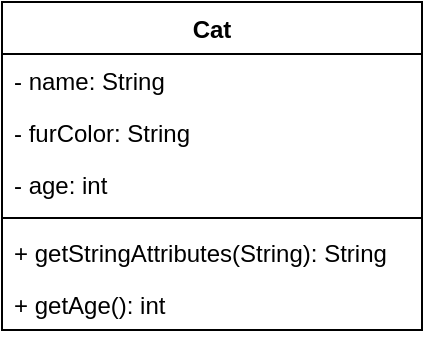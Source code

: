 <mxfile>
    <diagram name="Cat_1" id="0cNxYirCoF3FAIngxuJC">
        <mxGraphModel dx="321" dy="352" grid="1" gridSize="10" guides="0" tooltips="1" connect="0" arrows="0" fold="1" page="1" pageScale="1" pageWidth="827" pageHeight="1169" math="0" shadow="0">
            <root>
                <mxCell id="2RfNIHYXHJ-OlTvXYvh6-0"/>
                <mxCell id="2RfNIHYXHJ-OlTvXYvh6-1" parent="2RfNIHYXHJ-OlTvXYvh6-0"/>
                <mxCell id="2RfNIHYXHJ-OlTvXYvh6-2" value="Cat" style="swimlane;fontStyle=1;align=center;verticalAlign=top;childLayout=stackLayout;horizontal=1;startSize=26;horizontalStack=0;resizeParent=1;resizeParentMax=0;resizeLast=0;collapsible=1;marginBottom=0;fillColor=default;strokeColor=default;" parent="2RfNIHYXHJ-OlTvXYvh6-1" vertex="1">
                    <mxGeometry x="30" y="80" width="210" height="164" as="geometry">
                        <mxRectangle x="30" y="80" width="100" height="26" as="alternateBounds"/>
                    </mxGeometry>
                </mxCell>
                <mxCell id="2RfNIHYXHJ-OlTvXYvh6-3" value="- name: String" style="text;strokeColor=none;fillColor=none;align=left;verticalAlign=top;spacingLeft=4;spacingRight=4;overflow=hidden;rotatable=0;points=[[0,0.5],[1,0.5]];portConstraint=eastwest;" parent="2RfNIHYXHJ-OlTvXYvh6-2" vertex="1">
                    <mxGeometry y="26" width="210" height="26" as="geometry"/>
                </mxCell>
                <mxCell id="2RfNIHYXHJ-OlTvXYvh6-4" value="- furColor: String" style="text;strokeColor=none;fillColor=none;align=left;verticalAlign=top;spacingLeft=4;spacingRight=4;overflow=hidden;rotatable=0;points=[[0,0.5],[1,0.5]];portConstraint=eastwest;" parent="2RfNIHYXHJ-OlTvXYvh6-2" vertex="1">
                    <mxGeometry y="52" width="210" height="26" as="geometry"/>
                </mxCell>
                <mxCell id="2RfNIHYXHJ-OlTvXYvh6-5" value="- age: int" style="text;strokeColor=none;fillColor=none;align=left;verticalAlign=top;spacingLeft=4;spacingRight=4;overflow=hidden;rotatable=0;points=[[0,0.5],[1,0.5]];portConstraint=eastwest;" parent="2RfNIHYXHJ-OlTvXYvh6-2" vertex="1">
                    <mxGeometry y="78" width="210" height="26" as="geometry"/>
                </mxCell>
                <mxCell id="2RfNIHYXHJ-OlTvXYvh6-6" value="" style="line;strokeWidth=1;fillColor=none;align=left;verticalAlign=middle;spacingTop=-1;spacingLeft=3;spacingRight=3;rotatable=0;labelPosition=right;points=[];portConstraint=eastwest;" parent="2RfNIHYXHJ-OlTvXYvh6-2" vertex="1">
                    <mxGeometry y="104" width="210" height="8" as="geometry"/>
                </mxCell>
                <mxCell id="2RfNIHYXHJ-OlTvXYvh6-7" value="+ getStringAttributes(String): String" style="text;strokeColor=none;fillColor=none;align=left;verticalAlign=top;spacingLeft=4;spacingRight=4;overflow=hidden;rotatable=0;points=[[0,0.5],[1,0.5]];portConstraint=eastwest;" parent="2RfNIHYXHJ-OlTvXYvh6-2" vertex="1">
                    <mxGeometry y="112" width="210" height="26" as="geometry"/>
                </mxCell>
                <mxCell id="2RfNIHYXHJ-OlTvXYvh6-9" value="+ getAge(): int" style="text;strokeColor=none;fillColor=none;align=left;verticalAlign=top;spacingLeft=4;spacingRight=4;overflow=hidden;rotatable=0;points=[[0,0.5],[1,0.5]];portConstraint=eastwest;" parent="2RfNIHYXHJ-OlTvXYvh6-2" vertex="1">
                    <mxGeometry y="138" width="210" height="26" as="geometry"/>
                </mxCell>
            </root>
        </mxGraphModel>
    </diagram>
    <diagram name="Cat_2" id="xhIRNsJ05YR9n5b2h-o0">
        <mxGraphModel dx="518" dy="437" grid="1" gridSize="10" guides="1" tooltips="1" connect="1" arrows="1" fold="1" page="1" pageScale="1" pageWidth="827" pageHeight="1169" math="0" shadow="0">
            <root>
                <mxCell id="XFF1efjOaS3Mmj5Ojrwr-0"/>
                <mxCell id="XFF1efjOaS3Mmj5Ojrwr-1" parent="XFF1efjOaS3Mmj5Ojrwr-0"/>
                <mxCell id="XFF1efjOaS3Mmj5Ojrwr-2" value="Cat" style="swimlane;fontStyle=1;align=center;verticalAlign=top;childLayout=stackLayout;horizontal=1;startSize=26;horizontalStack=0;resizeParent=1;resizeParentMax=0;resizeLast=0;collapsible=1;marginBottom=0;" parent="XFF1efjOaS3Mmj5Ojrwr-1" vertex="1">
                    <mxGeometry x="320" y="90" width="210" height="242" as="geometry">
                        <mxRectangle x="500" y="110" width="100" height="26" as="alternateBounds"/>
                    </mxGeometry>
                </mxCell>
                <mxCell id="XFF1efjOaS3Mmj5Ojrwr-3" value="- name: String" style="text;strokeColor=none;fillColor=none;align=left;verticalAlign=top;spacingLeft=4;spacingRight=4;overflow=hidden;rotatable=0;points=[[0,0.5],[1,0.5]];portConstraint=eastwest;" parent="XFF1efjOaS3Mmj5Ojrwr-2" vertex="1">
                    <mxGeometry y="26" width="210" height="26" as="geometry"/>
                </mxCell>
                <mxCell id="XFF1efjOaS3Mmj5Ojrwr-4" value="- furColor: String" style="text;strokeColor=none;fillColor=none;align=left;verticalAlign=top;spacingLeft=4;spacingRight=4;overflow=hidden;rotatable=0;points=[[0,0.5],[1,0.5]];portConstraint=eastwest;" parent="XFF1efjOaS3Mmj5Ojrwr-2" vertex="1">
                    <mxGeometry y="52" width="210" height="26" as="geometry"/>
                </mxCell>
                <mxCell id="XFF1efjOaS3Mmj5Ojrwr-5" value="- age: int" style="text;strokeColor=none;fillColor=none;align=left;verticalAlign=top;spacingLeft=4;spacingRight=4;overflow=hidden;rotatable=0;points=[[0,0.5],[1,0.5]];portConstraint=eastwest;" parent="XFF1efjOaS3Mmj5Ojrwr-2" vertex="1">
                    <mxGeometry y="78" width="210" height="26" as="geometry"/>
                </mxCell>
                <mxCell id="l7gWTdW5mP3U2acUqzkG-0" value="- isFemale: boolean" style="text;strokeColor=none;fillColor=none;align=left;verticalAlign=top;spacingLeft=4;spacingRight=4;overflow=hidden;rotatable=0;points=[[0,0.5],[1,0.5]];portConstraint=eastwest;" parent="XFF1efjOaS3Mmj5Ojrwr-2" vertex="1">
                    <mxGeometry y="104" width="210" height="26" as="geometry"/>
                </mxCell>
                <mxCell id="l7gWTdW5mP3U2acUqzkG-1" value="- counter: int" style="text;strokeColor=none;fillColor=none;align=left;verticalAlign=top;spacingLeft=4;spacingRight=4;overflow=hidden;rotatable=0;points=[[0,0.5],[1,0.5]];portConstraint=eastwest;" parent="XFF1efjOaS3Mmj5Ojrwr-2" vertex="1">
                    <mxGeometry y="130" width="210" height="26" as="geometry"/>
                </mxCell>
                <mxCell id="XFF1efjOaS3Mmj5Ojrwr-6" value="" style="line;strokeWidth=1;fillColor=none;align=left;verticalAlign=middle;spacingTop=-1;spacingLeft=3;spacingRight=3;rotatable=0;labelPosition=right;points=[];portConstraint=eastwest;" parent="XFF1efjOaS3Mmj5Ojrwr-2" vertex="1">
                    <mxGeometry y="156" width="210" height="8" as="geometry"/>
                </mxCell>
                <mxCell id="XFF1efjOaS3Mmj5Ojrwr-7" value="+ getStringAttributes(String): String" style="text;strokeColor=none;fillColor=none;align=left;verticalAlign=top;spacingLeft=4;spacingRight=4;overflow=hidden;rotatable=0;points=[[0,0.5],[1,0.5]];portConstraint=eastwest;" parent="XFF1efjOaS3Mmj5Ojrwr-2" vertex="1">
                    <mxGeometry y="164" width="210" height="26" as="geometry"/>
                </mxCell>
                <mxCell id="XFF1efjOaS3Mmj5Ojrwr-8" value="+ getAge(): String" style="text;strokeColor=none;fillColor=none;align=left;verticalAlign=top;spacingLeft=4;spacingRight=4;overflow=hidden;rotatable=0;points=[[0,0.5],[1,0.5]];portConstraint=eastwest;" parent="XFF1efjOaS3Mmj5Ojrwr-2" vertex="1">
                    <mxGeometry y="190" width="210" height="26" as="geometry"/>
                </mxCell>
                <mxCell id="l7gWTdW5mP3U2acUqzkG-2" value="- checkEscalationLevel(): String" style="text;strokeColor=none;fillColor=none;align=left;verticalAlign=top;spacingLeft=4;spacingRight=4;overflow=hidden;rotatable=0;points=[[0,0.5],[1,0.5]];portConstraint=eastwest;" parent="XFF1efjOaS3Mmj5Ojrwr-2" vertex="1">
                    <mxGeometry y="216" width="210" height="26" as="geometry"/>
                </mxCell>
            </root>
        </mxGraphModel>
    </diagram>
    <diagram id="P6SVVj2GZGDJVaNIHx3e" name="Cat_Tomcat">
        <mxGraphModel dx="668" dy="437" grid="1" gridSize="10" guides="1" tooltips="1" connect="1" arrows="1" fold="1" page="1" pageScale="1" pageWidth="827" pageHeight="1169" math="0" shadow="0">
            <root>
                <mxCell id="-v_ZbFPh3BcN1UveoeNI-0"/>
                <mxCell id="-v_ZbFPh3BcN1UveoeNI-1" parent="-v_ZbFPh3BcN1UveoeNI-0"/>
                <mxCell id="n9QD7yVhZFsjmtsw4HnY-0" value="Cat" style="swimlane;fontStyle=1;align=center;verticalAlign=top;childLayout=stackLayout;horizontal=1;startSize=26;horizontalStack=0;resizeParent=1;resizeParentMax=0;resizeLast=0;collapsible=1;marginBottom=0;" parent="-v_ZbFPh3BcN1UveoeNI-1" vertex="1">
                    <mxGeometry x="30" y="90" width="210" height="216" as="geometry">
                        <mxRectangle x="500" y="110" width="100" height="26" as="alternateBounds"/>
                    </mxGeometry>
                </mxCell>
                <mxCell id="n9QD7yVhZFsjmtsw4HnY-1" value="- name: String" style="text;strokeColor=none;fillColor=none;align=left;verticalAlign=top;spacingLeft=4;spacingRight=4;overflow=hidden;rotatable=0;points=[[0,0.5],[1,0.5]];portConstraint=eastwest;" parent="n9QD7yVhZFsjmtsw4HnY-0" vertex="1">
                    <mxGeometry y="26" width="210" height="26" as="geometry"/>
                </mxCell>
                <mxCell id="n9QD7yVhZFsjmtsw4HnY-2" value="- furColor: String" style="text;strokeColor=none;fillColor=none;align=left;verticalAlign=top;spacingLeft=4;spacingRight=4;overflow=hidden;rotatable=0;points=[[0,0.5],[1,0.5]];portConstraint=eastwest;" parent="n9QD7yVhZFsjmtsw4HnY-0" vertex="1">
                    <mxGeometry y="52" width="210" height="26" as="geometry"/>
                </mxCell>
                <mxCell id="n9QD7yVhZFsjmtsw4HnY-3" value="- age: int" style="text;strokeColor=none;fillColor=none;align=left;verticalAlign=top;spacingLeft=4;spacingRight=4;overflow=hidden;rotatable=0;points=[[0,0.5],[1,0.5]];portConstraint=eastwest;" parent="n9QD7yVhZFsjmtsw4HnY-0" vertex="1">
                    <mxGeometry y="78" width="210" height="26" as="geometry"/>
                </mxCell>
                <mxCell id="n9QD7yVhZFsjmtsw4HnY-5" value="- counter: int" style="text;strokeColor=none;fillColor=none;align=left;verticalAlign=top;spacingLeft=4;spacingRight=4;overflow=hidden;rotatable=0;points=[[0,0.5],[1,0.5]];portConstraint=eastwest;" parent="n9QD7yVhZFsjmtsw4HnY-0" vertex="1">
                    <mxGeometry y="104" width="210" height="26" as="geometry"/>
                </mxCell>
                <mxCell id="n9QD7yVhZFsjmtsw4HnY-6" value="" style="line;strokeWidth=1;fillColor=none;align=left;verticalAlign=middle;spacingTop=-1;spacingLeft=3;spacingRight=3;rotatable=0;labelPosition=right;points=[];portConstraint=eastwest;" parent="n9QD7yVhZFsjmtsw4HnY-0" vertex="1">
                    <mxGeometry y="130" width="210" height="8" as="geometry"/>
                </mxCell>
                <mxCell id="n9QD7yVhZFsjmtsw4HnY-7" value="+ getStringAttributes(String): String" style="text;strokeColor=none;fillColor=none;align=left;verticalAlign=top;spacingLeft=4;spacingRight=4;overflow=hidden;rotatable=0;points=[[0,0.5],[1,0.5]];portConstraint=eastwest;" parent="n9QD7yVhZFsjmtsw4HnY-0" vertex="1">
                    <mxGeometry y="138" width="210" height="26" as="geometry"/>
                </mxCell>
                <mxCell id="n9QD7yVhZFsjmtsw4HnY-8" value="+ getAge(): String" style="text;strokeColor=none;fillColor=none;align=left;verticalAlign=top;spacingLeft=4;spacingRight=4;overflow=hidden;rotatable=0;points=[[0,0.5],[1,0.5]];portConstraint=eastwest;" parent="n9QD7yVhZFsjmtsw4HnY-0" vertex="1">
                    <mxGeometry y="164" width="210" height="26" as="geometry"/>
                </mxCell>
                <mxCell id="n9QD7yVhZFsjmtsw4HnY-9" value="- checkEscalationLevel(): String" style="text;strokeColor=none;fillColor=none;align=left;verticalAlign=top;spacingLeft=4;spacingRight=4;overflow=hidden;rotatable=0;points=[[0,0.5],[1,0.5]];portConstraint=eastwest;" parent="n9QD7yVhZFsjmtsw4HnY-0" vertex="1">
                    <mxGeometry y="190" width="210" height="26" as="geometry"/>
                </mxCell>
                <mxCell id="n9QD7yVhZFsjmtsw4HnY-10" value="Tomcat" style="swimlane;fontStyle=1;align=center;verticalAlign=top;childLayout=stackLayout;horizontal=1;startSize=26;horizontalStack=0;resizeParent=1;resizeParentMax=0;resizeLast=0;collapsible=1;marginBottom=0;" parent="-v_ZbFPh3BcN1UveoeNI-1" vertex="1">
                    <mxGeometry x="260" y="90" width="210" height="164" as="geometry">
                        <mxRectangle x="500" y="110" width="100" height="26" as="alternateBounds"/>
                    </mxGeometry>
                </mxCell>
                <mxCell id="n9QD7yVhZFsjmtsw4HnY-11" value="- name: String" style="text;strokeColor=none;fillColor=none;align=left;verticalAlign=top;spacingLeft=4;spacingRight=4;overflow=hidden;rotatable=0;points=[[0,0.5],[1,0.5]];portConstraint=eastwest;" parent="n9QD7yVhZFsjmtsw4HnY-10" vertex="1">
                    <mxGeometry y="26" width="210" height="26" as="geometry"/>
                </mxCell>
                <mxCell id="n9QD7yVhZFsjmtsw4HnY-12" value="- furColor: String" style="text;strokeColor=none;fillColor=none;align=left;verticalAlign=top;spacingLeft=4;spacingRight=4;overflow=hidden;rotatable=0;points=[[0,0.5],[1,0.5]];portConstraint=eastwest;" parent="n9QD7yVhZFsjmtsw4HnY-10" vertex="1">
                    <mxGeometry y="52" width="210" height="26" as="geometry"/>
                </mxCell>
                <mxCell id="n9QD7yVhZFsjmtsw4HnY-13" value="- age: int" style="text;strokeColor=none;fillColor=none;align=left;verticalAlign=top;spacingLeft=4;spacingRight=4;overflow=hidden;rotatable=0;points=[[0,0.5],[1,0.5]];portConstraint=eastwest;" parent="n9QD7yVhZFsjmtsw4HnY-10" vertex="1">
                    <mxGeometry y="78" width="210" height="26" as="geometry"/>
                </mxCell>
                <mxCell id="n9QD7yVhZFsjmtsw4HnY-16" value="" style="line;strokeWidth=1;fillColor=none;align=left;verticalAlign=middle;spacingTop=-1;spacingLeft=3;spacingRight=3;rotatable=0;labelPosition=right;points=[];portConstraint=eastwest;" parent="n9QD7yVhZFsjmtsw4HnY-10" vertex="1">
                    <mxGeometry y="104" width="210" height="8" as="geometry"/>
                </mxCell>
                <mxCell id="n9QD7yVhZFsjmtsw4HnY-17" value="+ getStringAttributes(String): String" style="text;strokeColor=none;fillColor=none;align=left;verticalAlign=top;spacingLeft=4;spacingRight=4;overflow=hidden;rotatable=0;points=[[0,0.5],[1,0.5]];portConstraint=eastwest;" parent="n9QD7yVhZFsjmtsw4HnY-10" vertex="1">
                    <mxGeometry y="112" width="210" height="26" as="geometry"/>
                </mxCell>
                <mxCell id="n9QD7yVhZFsjmtsw4HnY-18" value="+ getAge(): String" style="text;strokeColor=none;fillColor=none;align=left;verticalAlign=top;spacingLeft=4;spacingRight=4;overflow=hidden;rotatable=0;points=[[0,0.5],[1,0.5]];portConstraint=eastwest;" parent="n9QD7yVhZFsjmtsw4HnY-10" vertex="1">
                    <mxGeometry y="138" width="210" height="26" as="geometry"/>
                </mxCell>
            </root>
        </mxGraphModel>
    </diagram>
    <diagram id="D54C90CvxHPrLK6p7BRY" name="SuperCat">
        <mxGraphModel dx="805" dy="352" grid="1" gridSize="10" guides="1" tooltips="1" connect="1" arrows="1" fold="1" page="1" pageScale="1" pageWidth="827" pageHeight="1169" math="0" shadow="0">
            <root>
                <mxCell id="pXP74zo02grkntvsBsJ1-0"/>
                <mxCell id="pXP74zo02grkntvsBsJ1-1" parent="pXP74zo02grkntvsBsJ1-0"/>
                <mxCell id="1axeuWqMBWTsoMa6E1gM-0" value="Cat" style="swimlane;fontStyle=1;align=center;verticalAlign=top;childLayout=stackLayout;horizontal=1;startSize=26;horizontalStack=0;resizeParent=1;resizeParentMax=0;resizeLast=0;collapsible=1;marginBottom=0;" parent="pXP74zo02grkntvsBsJ1-1" vertex="1">
                    <mxGeometry x="160" y="525" width="210" height="112" as="geometry">
                        <mxRectangle x="500" y="110" width="100" height="26" as="alternateBounds"/>
                    </mxGeometry>
                </mxCell>
                <mxCell id="1axeuWqMBWTsoMa6E1gM-4" value="- counter: int" style="text;strokeColor=none;fillColor=none;align=left;verticalAlign=top;spacingLeft=4;spacingRight=4;overflow=hidden;rotatable=0;points=[[0,0.5],[1,0.5]];portConstraint=eastwest;" parent="1axeuWqMBWTsoMa6E1gM-0" vertex="1">
                    <mxGeometry y="26" width="210" height="26" as="geometry"/>
                </mxCell>
                <mxCell id="1axeuWqMBWTsoMa6E1gM-5" value="" style="line;strokeWidth=1;fillColor=none;align=left;verticalAlign=middle;spacingTop=-1;spacingLeft=3;spacingRight=3;rotatable=0;labelPosition=right;points=[];portConstraint=eastwest;" parent="1axeuWqMBWTsoMa6E1gM-0" vertex="1">
                    <mxGeometry y="52" width="210" height="8" as="geometry"/>
                </mxCell>
                <mxCell id="1axeuWqMBWTsoMa6E1gM-7" value="+ getAge(): String" style="text;strokeColor=none;fillColor=none;align=left;verticalAlign=top;spacingLeft=4;spacingRight=4;overflow=hidden;rotatable=0;points=[[0,0.5],[1,0.5]];portConstraint=eastwest;" parent="1axeuWqMBWTsoMa6E1gM-0" vertex="1">
                    <mxGeometry y="60" width="210" height="26" as="geometry"/>
                </mxCell>
                <mxCell id="1axeuWqMBWTsoMa6E1gM-8" value="- checkEscalationLevel(): String" style="text;strokeColor=none;fillColor=none;align=left;verticalAlign=top;spacingLeft=4;spacingRight=4;overflow=hidden;rotatable=0;points=[[0,0.5],[1,0.5]];portConstraint=eastwest;" parent="1axeuWqMBWTsoMa6E1gM-0" vertex="1">
                    <mxGeometry y="86" width="210" height="26" as="geometry"/>
                </mxCell>
                <mxCell id="1axeuWqMBWTsoMa6E1gM-9" value="Tomcat" style="swimlane;fontStyle=1;align=center;verticalAlign=top;childLayout=stackLayout;horizontal=1;startSize=26;horizontalStack=0;resizeParent=1;resizeParentMax=0;resizeLast=0;collapsible=1;marginBottom=0;" parent="pXP74zo02grkntvsBsJ1-1" vertex="1">
                    <mxGeometry x="440" y="525" width="210" height="60" as="geometry">
                        <mxRectangle x="500" y="110" width="100" height="26" as="alternateBounds"/>
                    </mxGeometry>
                </mxCell>
                <mxCell id="1axeuWqMBWTsoMa6E1gM-13" value="" style="line;strokeWidth=1;fillColor=none;align=left;verticalAlign=middle;spacingTop=-1;spacingLeft=3;spacingRight=3;rotatable=0;labelPosition=right;points=[];portConstraint=eastwest;" parent="1axeuWqMBWTsoMa6E1gM-9" vertex="1">
                    <mxGeometry y="26" width="210" height="8" as="geometry"/>
                </mxCell>
                <mxCell id="1axeuWqMBWTsoMa6E1gM-15" value="+ getAge(): String" style="text;strokeColor=none;fillColor=none;align=left;verticalAlign=top;spacingLeft=4;spacingRight=4;overflow=hidden;rotatable=0;points=[[0,0.5],[1,0.5]];portConstraint=eastwest;" parent="1axeuWqMBWTsoMa6E1gM-9" vertex="1">
                    <mxGeometry y="34" width="210" height="26" as="geometry"/>
                </mxCell>
                <mxCell id="1axeuWqMBWTsoMa6E1gM-16" value="SuperCat&#10;" style="swimlane;fontStyle=1;align=center;verticalAlign=top;childLayout=stackLayout;horizontal=1;startSize=26;horizontalStack=0;resizeParent=1;resizeParentMax=0;resizeLast=0;collapsible=1;marginBottom=0;" parent="pXP74zo02grkntvsBsJ1-1" vertex="1">
                    <mxGeometry x="290" y="280" width="210" height="138" as="geometry">
                        <mxRectangle x="500" y="110" width="100" height="26" as="alternateBounds"/>
                    </mxGeometry>
                </mxCell>
                <mxCell id="1axeuWqMBWTsoMa6E1gM-17" value="- name: String" style="text;strokeColor=none;fillColor=none;align=left;verticalAlign=top;spacingLeft=4;spacingRight=4;overflow=hidden;rotatable=0;points=[[0,0.5],[1,0.5]];portConstraint=eastwest;" parent="1axeuWqMBWTsoMa6E1gM-16" vertex="1">
                    <mxGeometry y="26" width="210" height="26" as="geometry"/>
                </mxCell>
                <mxCell id="1axeuWqMBWTsoMa6E1gM-18" value="- furColor: String" style="text;strokeColor=none;fillColor=none;align=left;verticalAlign=top;spacingLeft=4;spacingRight=4;overflow=hidden;rotatable=0;points=[[0,0.5],[1,0.5]];portConstraint=eastwest;" parent="1axeuWqMBWTsoMa6E1gM-16" vertex="1">
                    <mxGeometry y="52" width="210" height="26" as="geometry"/>
                </mxCell>
                <mxCell id="1axeuWqMBWTsoMa6E1gM-19" value="# age: int" style="text;strokeColor=none;fillColor=none;align=left;verticalAlign=top;spacingLeft=4;spacingRight=4;overflow=hidden;rotatable=0;points=[[0,0.5],[1,0.5]];portConstraint=eastwest;" parent="1axeuWqMBWTsoMa6E1gM-16" vertex="1">
                    <mxGeometry y="78" width="210" height="26" as="geometry"/>
                </mxCell>
                <mxCell id="1axeuWqMBWTsoMa6E1gM-21" value="" style="line;strokeWidth=1;fillColor=none;align=left;verticalAlign=middle;spacingTop=-1;spacingLeft=3;spacingRight=3;rotatable=0;labelPosition=right;points=[];portConstraint=eastwest;" parent="1axeuWqMBWTsoMa6E1gM-16" vertex="1">
                    <mxGeometry y="104" width="210" height="8" as="geometry"/>
                </mxCell>
                <mxCell id="1axeuWqMBWTsoMa6E1gM-22" value="+ getStringAttributes(String): String" style="text;strokeColor=none;fillColor=none;align=left;verticalAlign=top;spacingLeft=4;spacingRight=4;overflow=hidden;rotatable=0;points=[[0,0.5],[1,0.5]];portConstraint=eastwest;" parent="1axeuWqMBWTsoMa6E1gM-16" vertex="1">
                    <mxGeometry y="112" width="210" height="26" as="geometry"/>
                </mxCell>
                <mxCell id="1axeuWqMBWTsoMa6E1gM-6" value="Extends" style="endArrow=block;endSize=16;endFill=0;html=1;exitX=0.5;exitY=0;exitDx=0;exitDy=0;" parent="pXP74zo02grkntvsBsJ1-1" source="1axeuWqMBWTsoMa6E1gM-9" edge="1">
                    <mxGeometry width="160" relative="1" as="geometry">
                        <mxPoint x="370" y="470" as="sourcePoint"/>
                        <mxPoint x="400" y="420" as="targetPoint"/>
                    </mxGeometry>
                </mxCell>
                <mxCell id="1axeuWqMBWTsoMa6E1gM-10" value="Extends" style="endArrow=block;endSize=16;endFill=0;html=1;" parent="pXP74zo02grkntvsBsJ1-1" edge="1">
                    <mxGeometry width="160" relative="1" as="geometry">
                        <mxPoint x="270" y="520" as="sourcePoint"/>
                        <mxPoint x="395" y="420" as="targetPoint"/>
                    </mxGeometry>
                </mxCell>
                <mxCell id="jJaFegPvN-lGT7h9elrE-0" value="&lt;span style=&quot;color: rgb(255 , 255 , 255) ; font-family: , &amp;#34;blinkmacsystemfont&amp;#34; , &amp;#34;segoe ui&amp;#34; , , &amp;#34;apple color emoji&amp;#34; , &amp;#34;segoe ui emoji&amp;#34; , &amp;#34;segoe ui web&amp;#34; , sans-serif ; font-size: 14px ; background-color: rgb(50 , 49 , 49)&quot;&gt;&quot;+&quot; public&lt;br&gt;&lt;/span&gt;&lt;span style=&quot;color: rgb(255 , 255 , 255) ; font-family: , &amp;#34;blinkmacsystemfont&amp;#34; , &amp;#34;segoe ui&amp;#34; , , &amp;#34;apple color emoji&amp;#34; , &amp;#34;segoe ui emoji&amp;#34; , &amp;#34;segoe ui web&amp;#34; , sans-serif ; font-size: 14px ; background-color: rgb(50 , 49 , 49)&quot;&gt;&quot;-&quot; private&lt;br&gt;&lt;/span&gt;&lt;span style=&quot;color: rgb(255 , 255 , 255) ; font-family: , &amp;#34;blinkmacsystemfont&amp;#34; , &amp;#34;segoe ui&amp;#34; , , &amp;#34;apple color emoji&amp;#34; , &amp;#34;segoe ui emoji&amp;#34; , &amp;#34;segoe ui web&amp;#34; , sans-serif ; font-size: 14px ; background-color: rgb(50 , 49 , 49)&quot;&gt;&quot;#&quot; protected&lt;/span&gt;&lt;span style=&quot;color: rgb(255 , 255 , 255) ; font-family: , &amp;#34;blinkmacsystemfont&amp;#34; , &amp;#34;segoe ui&amp;#34; , , &amp;#34;apple color emoji&amp;#34; , &amp;#34;segoe ui emoji&amp;#34; , &amp;#34;segoe ui web&amp;#34; , sans-serif ; font-size: 14px ; background-color: rgb(50 , 49 , 49)&quot;&gt;&lt;br&gt;&lt;/span&gt;" style="text;html=1;align=center;verticalAlign=middle;resizable=0;points=[];autosize=1;strokeColor=none;fillColor=none;" vertex="1" parent="pXP74zo02grkntvsBsJ1-1">
                    <mxGeometry x="585" y="305" width="100" height="50" as="geometry"/>
                </mxCell>
            </root>
        </mxGraphModel>
    </diagram>
</mxfile>
